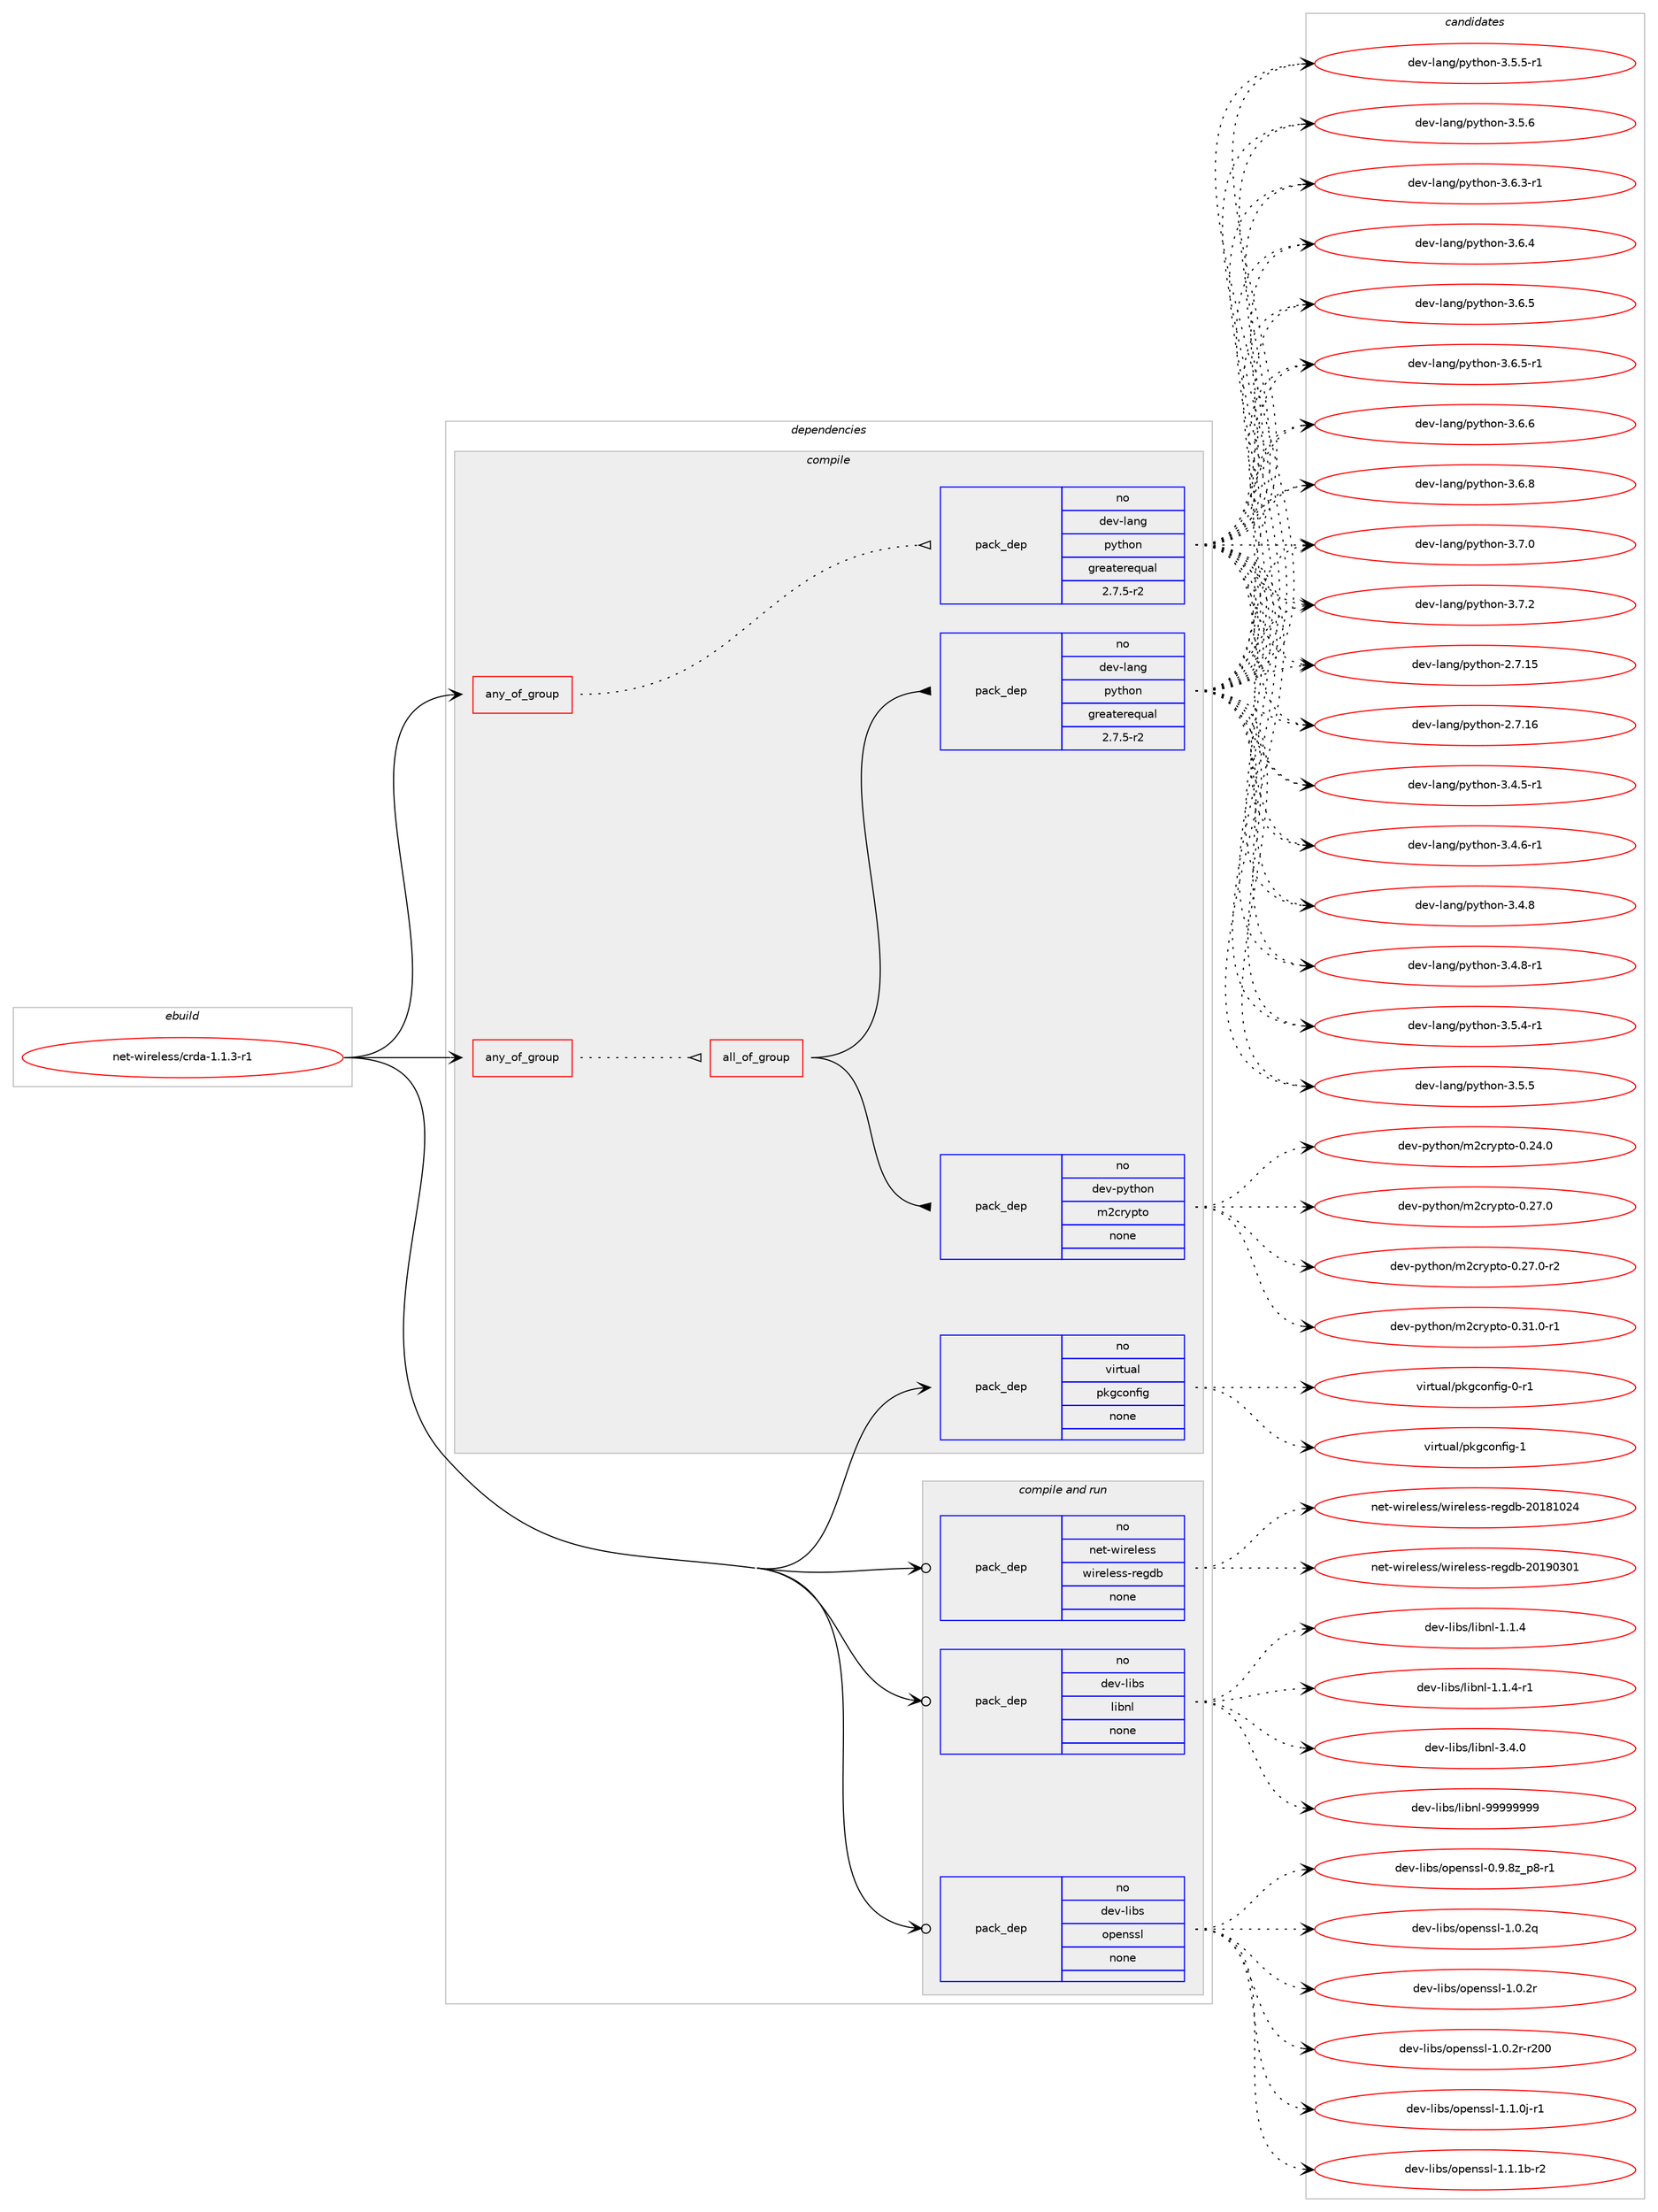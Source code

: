 digraph prolog {

# *************
# Graph options
# *************

newrank=true;
concentrate=true;
compound=true;
graph [rankdir=LR,fontname=Helvetica,fontsize=10,ranksep=1.5];#, ranksep=2.5, nodesep=0.2];
edge  [arrowhead=vee];
node  [fontname=Helvetica,fontsize=10];

# **********
# The ebuild
# **********

subgraph cluster_leftcol {
color=gray;
rank=same;
label=<<i>ebuild</i>>;
id [label="net-wireless/crda-1.1.3-r1", color=red, width=4, href="../net-wireless/crda-1.1.3-r1.svg"];
}

# ****************
# The dependencies
# ****************

subgraph cluster_midcol {
color=gray;
label=<<i>dependencies</i>>;
subgraph cluster_compile {
fillcolor="#eeeeee";
style=filled;
label=<<i>compile</i>>;
subgraph any26656 {
dependency1679936 [label=<<TABLE BORDER="0" CELLBORDER="1" CELLSPACING="0" CELLPADDING="4"><TR><TD CELLPADDING="10">any_of_group</TD></TR></TABLE>>, shape=none, color=red];subgraph all842 {
dependency1679937 [label=<<TABLE BORDER="0" CELLBORDER="1" CELLSPACING="0" CELLPADDING="4"><TR><TD CELLPADDING="10">all_of_group</TD></TR></TABLE>>, shape=none, color=red];subgraph pack1201260 {
dependency1679938 [label=<<TABLE BORDER="0" CELLBORDER="1" CELLSPACING="0" CELLPADDING="4" WIDTH="220"><TR><TD ROWSPAN="6" CELLPADDING="30">pack_dep</TD></TR><TR><TD WIDTH="110">no</TD></TR><TR><TD>dev-lang</TD></TR><TR><TD>python</TD></TR><TR><TD>greaterequal</TD></TR><TR><TD>2.7.5-r2</TD></TR></TABLE>>, shape=none, color=blue];
}
dependency1679937:e -> dependency1679938:w [weight=20,style="solid",arrowhead="inv"];
subgraph pack1201261 {
dependency1679939 [label=<<TABLE BORDER="0" CELLBORDER="1" CELLSPACING="0" CELLPADDING="4" WIDTH="220"><TR><TD ROWSPAN="6" CELLPADDING="30">pack_dep</TD></TR><TR><TD WIDTH="110">no</TD></TR><TR><TD>dev-python</TD></TR><TR><TD>m2crypto</TD></TR><TR><TD>none</TD></TR><TR><TD></TD></TR></TABLE>>, shape=none, color=blue];
}
dependency1679937:e -> dependency1679939:w [weight=20,style="solid",arrowhead="inv"];
}
dependency1679936:e -> dependency1679937:w [weight=20,style="dotted",arrowhead="oinv"];
}
id:e -> dependency1679936:w [weight=20,style="solid",arrowhead="vee"];
subgraph any26657 {
dependency1679940 [label=<<TABLE BORDER="0" CELLBORDER="1" CELLSPACING="0" CELLPADDING="4"><TR><TD CELLPADDING="10">any_of_group</TD></TR></TABLE>>, shape=none, color=red];subgraph pack1201262 {
dependency1679941 [label=<<TABLE BORDER="0" CELLBORDER="1" CELLSPACING="0" CELLPADDING="4" WIDTH="220"><TR><TD ROWSPAN="6" CELLPADDING="30">pack_dep</TD></TR><TR><TD WIDTH="110">no</TD></TR><TR><TD>dev-lang</TD></TR><TR><TD>python</TD></TR><TR><TD>greaterequal</TD></TR><TR><TD>2.7.5-r2</TD></TR></TABLE>>, shape=none, color=blue];
}
dependency1679940:e -> dependency1679941:w [weight=20,style="dotted",arrowhead="oinv"];
}
id:e -> dependency1679940:w [weight=20,style="solid",arrowhead="vee"];
subgraph pack1201263 {
dependency1679942 [label=<<TABLE BORDER="0" CELLBORDER="1" CELLSPACING="0" CELLPADDING="4" WIDTH="220"><TR><TD ROWSPAN="6" CELLPADDING="30">pack_dep</TD></TR><TR><TD WIDTH="110">no</TD></TR><TR><TD>virtual</TD></TR><TR><TD>pkgconfig</TD></TR><TR><TD>none</TD></TR><TR><TD></TD></TR></TABLE>>, shape=none, color=blue];
}
id:e -> dependency1679942:w [weight=20,style="solid",arrowhead="vee"];
}
subgraph cluster_compileandrun {
fillcolor="#eeeeee";
style=filled;
label=<<i>compile and run</i>>;
subgraph pack1201264 {
dependency1679943 [label=<<TABLE BORDER="0" CELLBORDER="1" CELLSPACING="0" CELLPADDING="4" WIDTH="220"><TR><TD ROWSPAN="6" CELLPADDING="30">pack_dep</TD></TR><TR><TD WIDTH="110">no</TD></TR><TR><TD>dev-libs</TD></TR><TR><TD>libnl</TD></TR><TR><TD>none</TD></TR><TR><TD></TD></TR></TABLE>>, shape=none, color=blue];
}
id:e -> dependency1679943:w [weight=20,style="solid",arrowhead="odotvee"];
subgraph pack1201265 {
dependency1679944 [label=<<TABLE BORDER="0" CELLBORDER="1" CELLSPACING="0" CELLPADDING="4" WIDTH="220"><TR><TD ROWSPAN="6" CELLPADDING="30">pack_dep</TD></TR><TR><TD WIDTH="110">no</TD></TR><TR><TD>dev-libs</TD></TR><TR><TD>openssl</TD></TR><TR><TD>none</TD></TR><TR><TD></TD></TR></TABLE>>, shape=none, color=blue];
}
id:e -> dependency1679944:w [weight=20,style="solid",arrowhead="odotvee"];
subgraph pack1201266 {
dependency1679945 [label=<<TABLE BORDER="0" CELLBORDER="1" CELLSPACING="0" CELLPADDING="4" WIDTH="220"><TR><TD ROWSPAN="6" CELLPADDING="30">pack_dep</TD></TR><TR><TD WIDTH="110">no</TD></TR><TR><TD>net-wireless</TD></TR><TR><TD>wireless-regdb</TD></TR><TR><TD>none</TD></TR><TR><TD></TD></TR></TABLE>>, shape=none, color=blue];
}
id:e -> dependency1679945:w [weight=20,style="solid",arrowhead="odotvee"];
}
subgraph cluster_run {
fillcolor="#eeeeee";
style=filled;
label=<<i>run</i>>;
}
}

# **************
# The candidates
# **************

subgraph cluster_choices {
rank=same;
color=gray;
label=<<i>candidates</i>>;

subgraph choice1201260 {
color=black;
nodesep=1;
choice10010111845108971101034711212111610411111045504655464953 [label="dev-lang/python-2.7.15", color=red, width=4,href="../dev-lang/python-2.7.15.svg"];
choice10010111845108971101034711212111610411111045504655464954 [label="dev-lang/python-2.7.16", color=red, width=4,href="../dev-lang/python-2.7.16.svg"];
choice1001011184510897110103471121211161041111104551465246534511449 [label="dev-lang/python-3.4.5-r1", color=red, width=4,href="../dev-lang/python-3.4.5-r1.svg"];
choice1001011184510897110103471121211161041111104551465246544511449 [label="dev-lang/python-3.4.6-r1", color=red, width=4,href="../dev-lang/python-3.4.6-r1.svg"];
choice100101118451089711010347112121116104111110455146524656 [label="dev-lang/python-3.4.8", color=red, width=4,href="../dev-lang/python-3.4.8.svg"];
choice1001011184510897110103471121211161041111104551465246564511449 [label="dev-lang/python-3.4.8-r1", color=red, width=4,href="../dev-lang/python-3.4.8-r1.svg"];
choice1001011184510897110103471121211161041111104551465346524511449 [label="dev-lang/python-3.5.4-r1", color=red, width=4,href="../dev-lang/python-3.5.4-r1.svg"];
choice100101118451089711010347112121116104111110455146534653 [label="dev-lang/python-3.5.5", color=red, width=4,href="../dev-lang/python-3.5.5.svg"];
choice1001011184510897110103471121211161041111104551465346534511449 [label="dev-lang/python-3.5.5-r1", color=red, width=4,href="../dev-lang/python-3.5.5-r1.svg"];
choice100101118451089711010347112121116104111110455146534654 [label="dev-lang/python-3.5.6", color=red, width=4,href="../dev-lang/python-3.5.6.svg"];
choice1001011184510897110103471121211161041111104551465446514511449 [label="dev-lang/python-3.6.3-r1", color=red, width=4,href="../dev-lang/python-3.6.3-r1.svg"];
choice100101118451089711010347112121116104111110455146544652 [label="dev-lang/python-3.6.4", color=red, width=4,href="../dev-lang/python-3.6.4.svg"];
choice100101118451089711010347112121116104111110455146544653 [label="dev-lang/python-3.6.5", color=red, width=4,href="../dev-lang/python-3.6.5.svg"];
choice1001011184510897110103471121211161041111104551465446534511449 [label="dev-lang/python-3.6.5-r1", color=red, width=4,href="../dev-lang/python-3.6.5-r1.svg"];
choice100101118451089711010347112121116104111110455146544654 [label="dev-lang/python-3.6.6", color=red, width=4,href="../dev-lang/python-3.6.6.svg"];
choice100101118451089711010347112121116104111110455146544656 [label="dev-lang/python-3.6.8", color=red, width=4,href="../dev-lang/python-3.6.8.svg"];
choice100101118451089711010347112121116104111110455146554648 [label="dev-lang/python-3.7.0", color=red, width=4,href="../dev-lang/python-3.7.0.svg"];
choice100101118451089711010347112121116104111110455146554650 [label="dev-lang/python-3.7.2", color=red, width=4,href="../dev-lang/python-3.7.2.svg"];
dependency1679938:e -> choice10010111845108971101034711212111610411111045504655464953:w [style=dotted,weight="100"];
dependency1679938:e -> choice10010111845108971101034711212111610411111045504655464954:w [style=dotted,weight="100"];
dependency1679938:e -> choice1001011184510897110103471121211161041111104551465246534511449:w [style=dotted,weight="100"];
dependency1679938:e -> choice1001011184510897110103471121211161041111104551465246544511449:w [style=dotted,weight="100"];
dependency1679938:e -> choice100101118451089711010347112121116104111110455146524656:w [style=dotted,weight="100"];
dependency1679938:e -> choice1001011184510897110103471121211161041111104551465246564511449:w [style=dotted,weight="100"];
dependency1679938:e -> choice1001011184510897110103471121211161041111104551465346524511449:w [style=dotted,weight="100"];
dependency1679938:e -> choice100101118451089711010347112121116104111110455146534653:w [style=dotted,weight="100"];
dependency1679938:e -> choice1001011184510897110103471121211161041111104551465346534511449:w [style=dotted,weight="100"];
dependency1679938:e -> choice100101118451089711010347112121116104111110455146534654:w [style=dotted,weight="100"];
dependency1679938:e -> choice1001011184510897110103471121211161041111104551465446514511449:w [style=dotted,weight="100"];
dependency1679938:e -> choice100101118451089711010347112121116104111110455146544652:w [style=dotted,weight="100"];
dependency1679938:e -> choice100101118451089711010347112121116104111110455146544653:w [style=dotted,weight="100"];
dependency1679938:e -> choice1001011184510897110103471121211161041111104551465446534511449:w [style=dotted,weight="100"];
dependency1679938:e -> choice100101118451089711010347112121116104111110455146544654:w [style=dotted,weight="100"];
dependency1679938:e -> choice100101118451089711010347112121116104111110455146544656:w [style=dotted,weight="100"];
dependency1679938:e -> choice100101118451089711010347112121116104111110455146554648:w [style=dotted,weight="100"];
dependency1679938:e -> choice100101118451089711010347112121116104111110455146554650:w [style=dotted,weight="100"];
}
subgraph choice1201261 {
color=black;
nodesep=1;
choice1001011184511212111610411111047109509911412111211611145484650524648 [label="dev-python/m2crypto-0.24.0", color=red, width=4,href="../dev-python/m2crypto-0.24.0.svg"];
choice1001011184511212111610411111047109509911412111211611145484650554648 [label="dev-python/m2crypto-0.27.0", color=red, width=4,href="../dev-python/m2crypto-0.27.0.svg"];
choice10010111845112121116104111110471095099114121112116111454846505546484511450 [label="dev-python/m2crypto-0.27.0-r2", color=red, width=4,href="../dev-python/m2crypto-0.27.0-r2.svg"];
choice10010111845112121116104111110471095099114121112116111454846514946484511449 [label="dev-python/m2crypto-0.31.0-r1", color=red, width=4,href="../dev-python/m2crypto-0.31.0-r1.svg"];
dependency1679939:e -> choice1001011184511212111610411111047109509911412111211611145484650524648:w [style=dotted,weight="100"];
dependency1679939:e -> choice1001011184511212111610411111047109509911412111211611145484650554648:w [style=dotted,weight="100"];
dependency1679939:e -> choice10010111845112121116104111110471095099114121112116111454846505546484511450:w [style=dotted,weight="100"];
dependency1679939:e -> choice10010111845112121116104111110471095099114121112116111454846514946484511449:w [style=dotted,weight="100"];
}
subgraph choice1201262 {
color=black;
nodesep=1;
choice10010111845108971101034711212111610411111045504655464953 [label="dev-lang/python-2.7.15", color=red, width=4,href="../dev-lang/python-2.7.15.svg"];
choice10010111845108971101034711212111610411111045504655464954 [label="dev-lang/python-2.7.16", color=red, width=4,href="../dev-lang/python-2.7.16.svg"];
choice1001011184510897110103471121211161041111104551465246534511449 [label="dev-lang/python-3.4.5-r1", color=red, width=4,href="../dev-lang/python-3.4.5-r1.svg"];
choice1001011184510897110103471121211161041111104551465246544511449 [label="dev-lang/python-3.4.6-r1", color=red, width=4,href="../dev-lang/python-3.4.6-r1.svg"];
choice100101118451089711010347112121116104111110455146524656 [label="dev-lang/python-3.4.8", color=red, width=4,href="../dev-lang/python-3.4.8.svg"];
choice1001011184510897110103471121211161041111104551465246564511449 [label="dev-lang/python-3.4.8-r1", color=red, width=4,href="../dev-lang/python-3.4.8-r1.svg"];
choice1001011184510897110103471121211161041111104551465346524511449 [label="dev-lang/python-3.5.4-r1", color=red, width=4,href="../dev-lang/python-3.5.4-r1.svg"];
choice100101118451089711010347112121116104111110455146534653 [label="dev-lang/python-3.5.5", color=red, width=4,href="../dev-lang/python-3.5.5.svg"];
choice1001011184510897110103471121211161041111104551465346534511449 [label="dev-lang/python-3.5.5-r1", color=red, width=4,href="../dev-lang/python-3.5.5-r1.svg"];
choice100101118451089711010347112121116104111110455146534654 [label="dev-lang/python-3.5.6", color=red, width=4,href="../dev-lang/python-3.5.6.svg"];
choice1001011184510897110103471121211161041111104551465446514511449 [label="dev-lang/python-3.6.3-r1", color=red, width=4,href="../dev-lang/python-3.6.3-r1.svg"];
choice100101118451089711010347112121116104111110455146544652 [label="dev-lang/python-3.6.4", color=red, width=4,href="../dev-lang/python-3.6.4.svg"];
choice100101118451089711010347112121116104111110455146544653 [label="dev-lang/python-3.6.5", color=red, width=4,href="../dev-lang/python-3.6.5.svg"];
choice1001011184510897110103471121211161041111104551465446534511449 [label="dev-lang/python-3.6.5-r1", color=red, width=4,href="../dev-lang/python-3.6.5-r1.svg"];
choice100101118451089711010347112121116104111110455146544654 [label="dev-lang/python-3.6.6", color=red, width=4,href="../dev-lang/python-3.6.6.svg"];
choice100101118451089711010347112121116104111110455146544656 [label="dev-lang/python-3.6.8", color=red, width=4,href="../dev-lang/python-3.6.8.svg"];
choice100101118451089711010347112121116104111110455146554648 [label="dev-lang/python-3.7.0", color=red, width=4,href="../dev-lang/python-3.7.0.svg"];
choice100101118451089711010347112121116104111110455146554650 [label="dev-lang/python-3.7.2", color=red, width=4,href="../dev-lang/python-3.7.2.svg"];
dependency1679941:e -> choice10010111845108971101034711212111610411111045504655464953:w [style=dotted,weight="100"];
dependency1679941:e -> choice10010111845108971101034711212111610411111045504655464954:w [style=dotted,weight="100"];
dependency1679941:e -> choice1001011184510897110103471121211161041111104551465246534511449:w [style=dotted,weight="100"];
dependency1679941:e -> choice1001011184510897110103471121211161041111104551465246544511449:w [style=dotted,weight="100"];
dependency1679941:e -> choice100101118451089711010347112121116104111110455146524656:w [style=dotted,weight="100"];
dependency1679941:e -> choice1001011184510897110103471121211161041111104551465246564511449:w [style=dotted,weight="100"];
dependency1679941:e -> choice1001011184510897110103471121211161041111104551465346524511449:w [style=dotted,weight="100"];
dependency1679941:e -> choice100101118451089711010347112121116104111110455146534653:w [style=dotted,weight="100"];
dependency1679941:e -> choice1001011184510897110103471121211161041111104551465346534511449:w [style=dotted,weight="100"];
dependency1679941:e -> choice100101118451089711010347112121116104111110455146534654:w [style=dotted,weight="100"];
dependency1679941:e -> choice1001011184510897110103471121211161041111104551465446514511449:w [style=dotted,weight="100"];
dependency1679941:e -> choice100101118451089711010347112121116104111110455146544652:w [style=dotted,weight="100"];
dependency1679941:e -> choice100101118451089711010347112121116104111110455146544653:w [style=dotted,weight="100"];
dependency1679941:e -> choice1001011184510897110103471121211161041111104551465446534511449:w [style=dotted,weight="100"];
dependency1679941:e -> choice100101118451089711010347112121116104111110455146544654:w [style=dotted,weight="100"];
dependency1679941:e -> choice100101118451089711010347112121116104111110455146544656:w [style=dotted,weight="100"];
dependency1679941:e -> choice100101118451089711010347112121116104111110455146554648:w [style=dotted,weight="100"];
dependency1679941:e -> choice100101118451089711010347112121116104111110455146554650:w [style=dotted,weight="100"];
}
subgraph choice1201263 {
color=black;
nodesep=1;
choice11810511411611797108471121071039911111010210510345484511449 [label="virtual/pkgconfig-0-r1", color=red, width=4,href="../virtual/pkgconfig-0-r1.svg"];
choice1181051141161179710847112107103991111101021051034549 [label="virtual/pkgconfig-1", color=red, width=4,href="../virtual/pkgconfig-1.svg"];
dependency1679942:e -> choice11810511411611797108471121071039911111010210510345484511449:w [style=dotted,weight="100"];
dependency1679942:e -> choice1181051141161179710847112107103991111101021051034549:w [style=dotted,weight="100"];
}
subgraph choice1201264 {
color=black;
nodesep=1;
choice10010111845108105981154710810598110108454946494652 [label="dev-libs/libnl-1.1.4", color=red, width=4,href="../dev-libs/libnl-1.1.4.svg"];
choice100101118451081059811547108105981101084549464946524511449 [label="dev-libs/libnl-1.1.4-r1", color=red, width=4,href="../dev-libs/libnl-1.1.4-r1.svg"];
choice10010111845108105981154710810598110108455146524648 [label="dev-libs/libnl-3.4.0", color=red, width=4,href="../dev-libs/libnl-3.4.0.svg"];
choice10010111845108105981154710810598110108455757575757575757 [label="dev-libs/libnl-99999999", color=red, width=4,href="../dev-libs/libnl-99999999.svg"];
dependency1679943:e -> choice10010111845108105981154710810598110108454946494652:w [style=dotted,weight="100"];
dependency1679943:e -> choice100101118451081059811547108105981101084549464946524511449:w [style=dotted,weight="100"];
dependency1679943:e -> choice10010111845108105981154710810598110108455146524648:w [style=dotted,weight="100"];
dependency1679943:e -> choice10010111845108105981154710810598110108455757575757575757:w [style=dotted,weight="100"];
}
subgraph choice1201265 {
color=black;
nodesep=1;
choice10010111845108105981154711111210111011511510845484657465612295112564511449 [label="dev-libs/openssl-0.9.8z_p8-r1", color=red, width=4,href="../dev-libs/openssl-0.9.8z_p8-r1.svg"];
choice100101118451081059811547111112101110115115108454946484650113 [label="dev-libs/openssl-1.0.2q", color=red, width=4,href="../dev-libs/openssl-1.0.2q.svg"];
choice100101118451081059811547111112101110115115108454946484650114 [label="dev-libs/openssl-1.0.2r", color=red, width=4,href="../dev-libs/openssl-1.0.2r.svg"];
choice10010111845108105981154711111210111011511510845494648465011445114504848 [label="dev-libs/openssl-1.0.2r-r200", color=red, width=4,href="../dev-libs/openssl-1.0.2r-r200.svg"];
choice1001011184510810598115471111121011101151151084549464946481064511449 [label="dev-libs/openssl-1.1.0j-r1", color=red, width=4,href="../dev-libs/openssl-1.1.0j-r1.svg"];
choice100101118451081059811547111112101110115115108454946494649984511450 [label="dev-libs/openssl-1.1.1b-r2", color=red, width=4,href="../dev-libs/openssl-1.1.1b-r2.svg"];
dependency1679944:e -> choice10010111845108105981154711111210111011511510845484657465612295112564511449:w [style=dotted,weight="100"];
dependency1679944:e -> choice100101118451081059811547111112101110115115108454946484650113:w [style=dotted,weight="100"];
dependency1679944:e -> choice100101118451081059811547111112101110115115108454946484650114:w [style=dotted,weight="100"];
dependency1679944:e -> choice10010111845108105981154711111210111011511510845494648465011445114504848:w [style=dotted,weight="100"];
dependency1679944:e -> choice1001011184510810598115471111121011101151151084549464946481064511449:w [style=dotted,weight="100"];
dependency1679944:e -> choice100101118451081059811547111112101110115115108454946494649984511450:w [style=dotted,weight="100"];
}
subgraph choice1201266 {
color=black;
nodesep=1;
choice11010111645119105114101108101115115471191051141011081011151154511410110310098455048495649485052 [label="net-wireless/wireless-regdb-20181024", color=red, width=4,href="../net-wireless/wireless-regdb-20181024.svg"];
choice11010111645119105114101108101115115471191051141011081011151154511410110310098455048495748514849 [label="net-wireless/wireless-regdb-20190301", color=red, width=4,href="../net-wireless/wireless-regdb-20190301.svg"];
dependency1679945:e -> choice11010111645119105114101108101115115471191051141011081011151154511410110310098455048495649485052:w [style=dotted,weight="100"];
dependency1679945:e -> choice11010111645119105114101108101115115471191051141011081011151154511410110310098455048495748514849:w [style=dotted,weight="100"];
}
}

}
